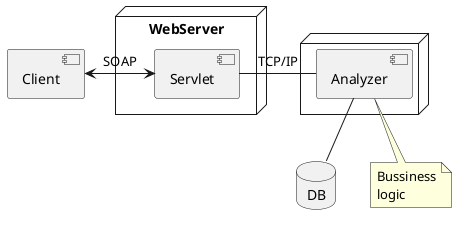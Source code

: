 @startuml
skinparam componentStyle uml2
'left to right direction

'declarations
component Client
node WebServer {
	component Servlet
}
node {
	component Analyzer
}
database DB

'relations
Client <-> Servlet : SOAP
Servlet - Analyzer : TCP/IP
Analyzer -- DB

'notes
note bottom of Analyzer
	Bussiness
	logic
end note

@enduml